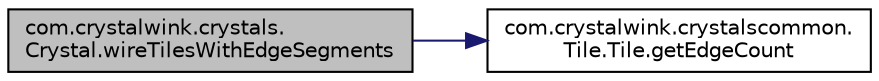 digraph "com.crystalwink.crystals.Crystal.wireTilesWithEdgeSegments"
{
  edge [fontname="Helvetica",fontsize="10",labelfontname="Helvetica",labelfontsize="10"];
  node [fontname="Helvetica",fontsize="10",shape=record];
  rankdir="LR";
  Node1 [label="com.crystalwink.crystals.\lCrystal.wireTilesWithEdgeSegments",height=0.2,width=0.4,color="black", fillcolor="grey75", style="filled" fontcolor="black"];
  Node1 -> Node2 [color="midnightblue",fontsize="10",style="solid",fontname="Helvetica"];
  Node2 [label="com.crystalwink.crystalscommon.\lTile.Tile.getEdgeCount",height=0.2,width=0.4,color="black", fillcolor="white", style="filled",URL="$classcom_1_1crystalwink_1_1crystalscommon_1_1Tile_1_1Tile.html#ad4b44b49321d5f6032b633cf4ff44de9"];
}
